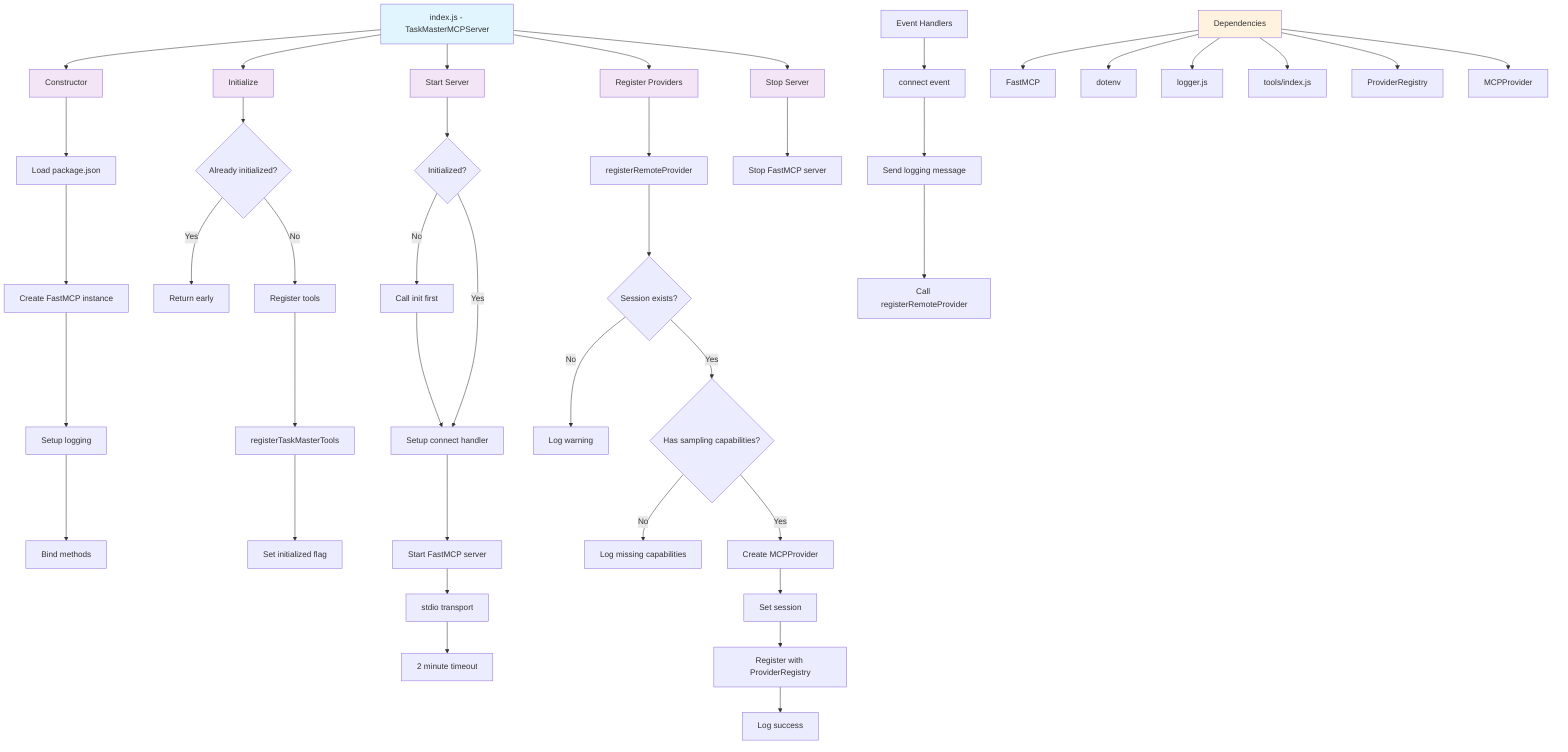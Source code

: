 graph TD
    A[index.js - TaskMasterMCPServer] --> B[Constructor]
    A --> C[Initialize]
    A --> D[Start Server]
    A --> E[Register Providers]
    A --> F[Stop Server]
    
    B --> G[Load package.json]
    G --> H[Create FastMCP instance]
    H --> I[Setup logging]
    I --> J[Bind methods]
    
    C --> K{Already initialized?}
    K -->|Yes| L[Return early]
    K -->|No| M[Register tools]
    M --> N[registerTaskMasterTools]
    N --> O[Set initialized flag]
    
    D --> P{Initialized?}
    P -->|No| Q[Call init first]
    P -->|Yes| R[Setup connect handler]
    Q --> R
    R --> S[Start FastMCP server]
    S --> T[stdio transport]
    T --> U[2 minute timeout]
    
    E --> V[registerRemoteProvider]
    V --> W{Session exists?}
    W -->|No| X[Log warning]
    W -->|Yes| Y{Has sampling capabilities?}
    Y -->|No| Z[Log missing capabilities]
    Y -->|Yes| AA[Create MCPProvider]
    AA --> BB[Set session]
    BB --> CC[Register with ProviderRegistry]
    CC --> DD[Log success]
    
    F --> EE[Stop FastMCP server]
    
    FF[Event Handlers] --> GG[connect event]
    GG --> HH[Send logging message]
    HH --> II[Call registerRemoteProvider]
    
    JJ[Dependencies] --> KK[FastMCP]
    JJ --> LL[dotenv]
    JJ --> MM[logger.js]
    JJ --> NN[tools/index.js]
    JJ --> OO[ProviderRegistry]
    JJ --> PP[MCPProvider]
    
    style A fill:#e1f5fe
    style B fill:#f3e5f5
    style C fill:#f3e5f5
    style D fill:#f3e5f5
    style E fill:#f3e5f5
    style F fill:#f3e5f5
    style JJ fill:#fff3e0